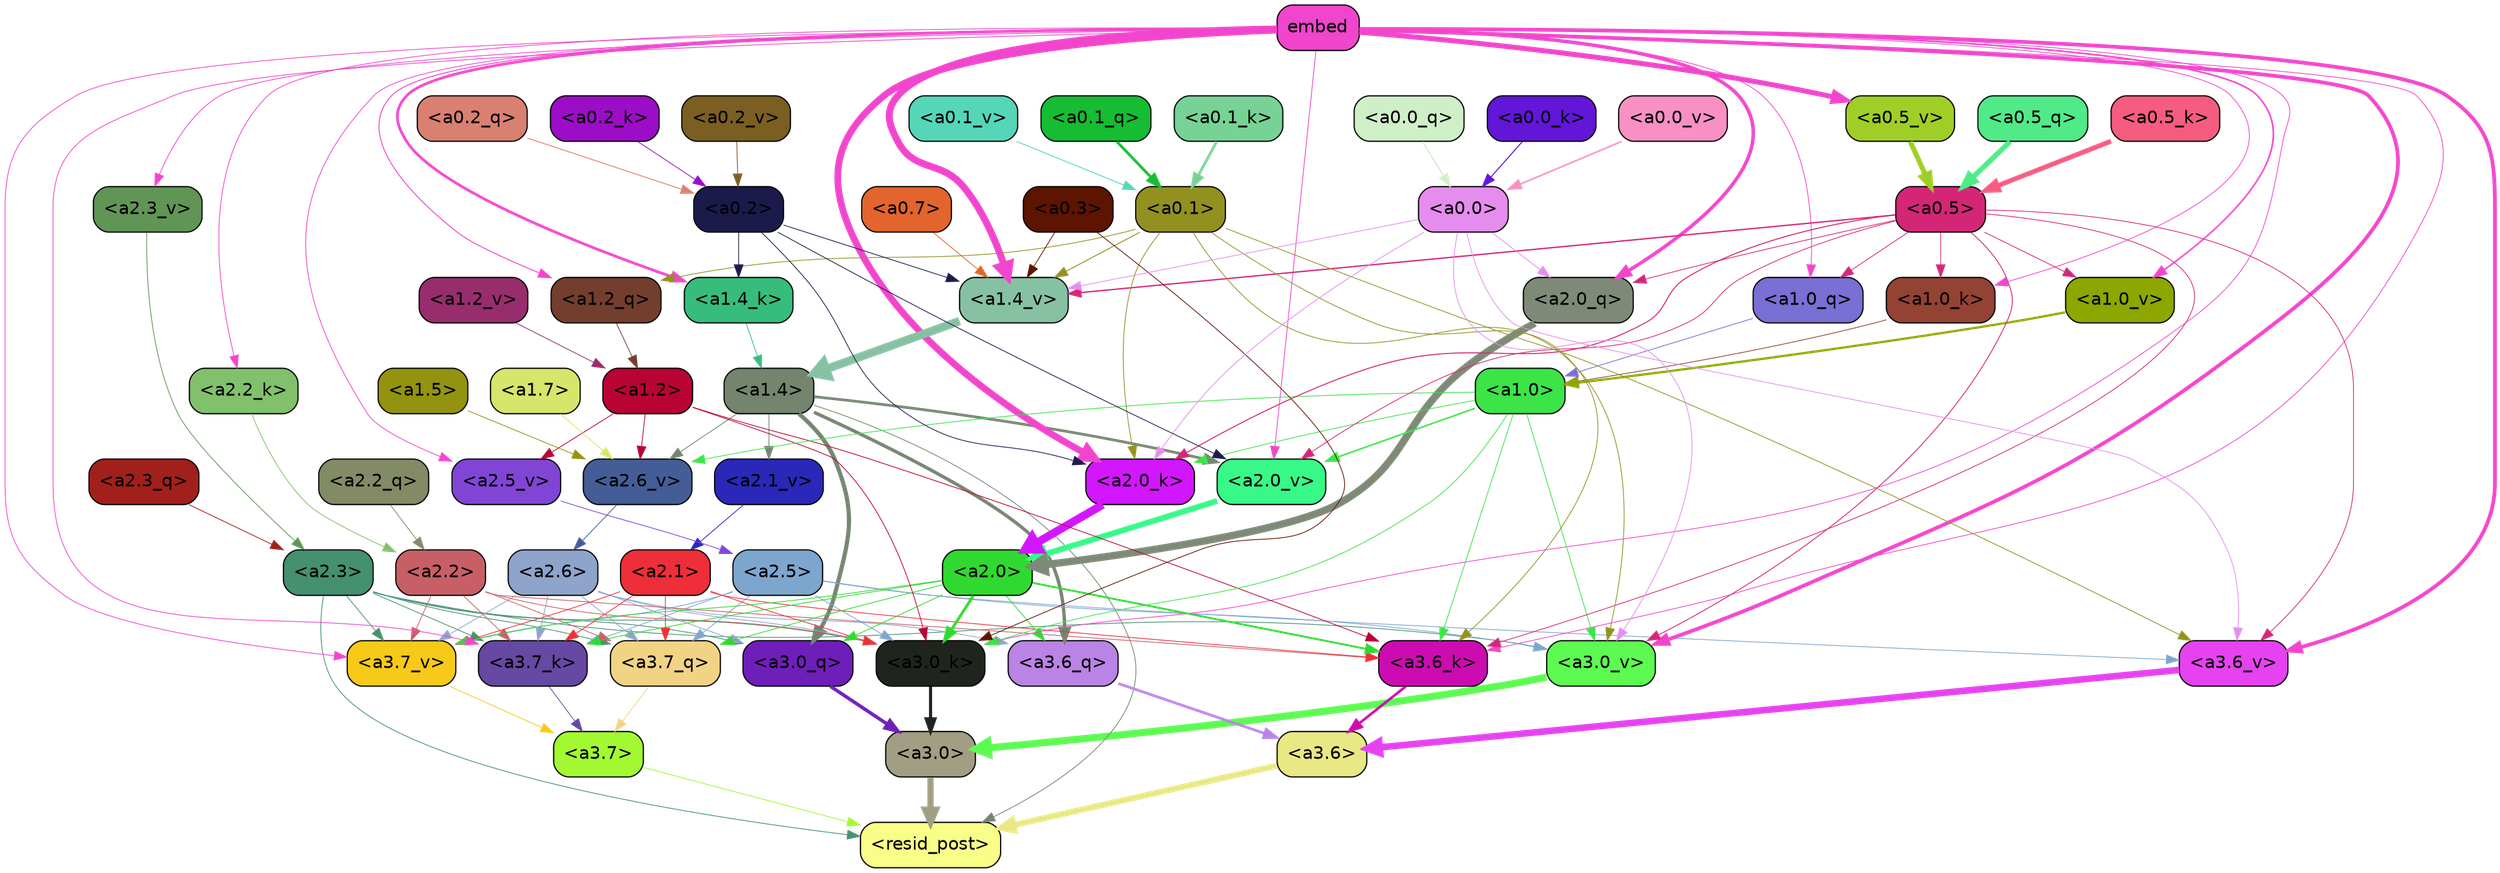 strict digraph "" {
	graph [bgcolor=transparent,
		layout=dot,
		overlap=false,
		splines=true
	];
	"<a3.7>"	[color=black,
		fillcolor="#a2f931",
		fontname=Helvetica,
		shape=box,
		style="filled, rounded"];
	"<resid_post>"	[color=black,
		fillcolor="#f8fe87",
		fontname=Helvetica,
		shape=box,
		style="filled, rounded"];
	"<a3.7>" -> "<resid_post>"	[color="#a2f931",
		penwidth=0.6];
	"<a3.6>"	[color=black,
		fillcolor="#e8e885",
		fontname=Helvetica,
		shape=box,
		style="filled, rounded"];
	"<a3.6>" -> "<resid_post>"	[color="#e8e885",
		penwidth=4.751612067222595];
	"<a3.0>"	[color=black,
		fillcolor="#a29e83",
		fontname=Helvetica,
		shape=box,
		style="filled, rounded"];
	"<a3.0>" -> "<resid_post>"	[color="#a29e83",
		penwidth=4.884142994880676];
	"<a2.3>"	[color=black,
		fillcolor="#45906f",
		fontname=Helvetica,
		shape=box,
		style="filled, rounded"];
	"<a2.3>" -> "<resid_post>"	[color="#45906f",
		penwidth=0.6];
	"<a3.7_q>"	[color=black,
		fillcolor="#f1d385",
		fontname=Helvetica,
		shape=box,
		style="filled, rounded"];
	"<a2.3>" -> "<a3.7_q>"	[color="#45906f",
		penwidth=0.6];
	"<a3.0_q>"	[color=black,
		fillcolor="#6e1eb9",
		fontname=Helvetica,
		shape=box,
		style="filled, rounded"];
	"<a2.3>" -> "<a3.0_q>"	[color="#45906f",
		penwidth=0.6];
	"<a3.7_k>"	[color=black,
		fillcolor="#6549a2",
		fontname=Helvetica,
		shape=box,
		style="filled, rounded"];
	"<a2.3>" -> "<a3.7_k>"	[color="#45906f",
		penwidth=0.6];
	"<a3.0_k>"	[color=black,
		fillcolor="#1f241c",
		fontname=Helvetica,
		shape=box,
		style="filled, rounded"];
	"<a2.3>" -> "<a3.0_k>"	[color="#45906f",
		penwidth=0.6];
	"<a3.7_v>"	[color=black,
		fillcolor="#f7c919",
		fontname=Helvetica,
		shape=box,
		style="filled, rounded"];
	"<a2.3>" -> "<a3.7_v>"	[color="#45906f",
		penwidth=0.6];
	"<a3.0_v>"	[color=black,
		fillcolor="#5dfa52",
		fontname=Helvetica,
		shape=box,
		style="filled, rounded"];
	"<a2.3>" -> "<a3.0_v>"	[color="#45906f",
		penwidth=0.6];
	"<a1.4>"	[color=black,
		fillcolor="#74846f",
		fontname=Helvetica,
		shape=box,
		style="filled, rounded"];
	"<a1.4>" -> "<resid_post>"	[color="#74846f",
		penwidth=0.6];
	"<a3.6_q>"	[color=black,
		fillcolor="#ba83e6",
		fontname=Helvetica,
		shape=box,
		style="filled, rounded"];
	"<a1.4>" -> "<a3.6_q>"	[color="#74846f",
		penwidth=2.6469622254371643];
	"<a1.4>" -> "<a3.0_q>"	[color="#74846f",
		penwidth=3.3040847778320312];
	"<a2.6_v>"	[color=black,
		fillcolor="#455d97",
		fontname=Helvetica,
		shape=box,
		style="filled, rounded"];
	"<a1.4>" -> "<a2.6_v>"	[color="#74846f",
		penwidth=0.6];
	"<a2.1_v>"	[color=black,
		fillcolor="#2928b8",
		fontname=Helvetica,
		shape=box,
		style="filled, rounded"];
	"<a1.4>" -> "<a2.1_v>"	[color="#74846f",
		penwidth=0.6];
	"<a2.0_v>"	[color=black,
		fillcolor="#38f888",
		fontname=Helvetica,
		shape=box,
		style="filled, rounded"];
	"<a1.4>" -> "<a2.0_v>"	[color="#74846f",
		penwidth=2.1286070346832275];
	"<a3.7_q>" -> "<a3.7>"	[color="#f1d385",
		penwidth=0.6];
	"<a3.6_q>" -> "<a3.6>"	[color="#ba83e6",
		penwidth=2.091020345687866];
	"<a3.0_q>" -> "<a3.0>"	[color="#6e1eb9",
		penwidth=2.7421876192092896];
	"<a3.7_k>" -> "<a3.7>"	[color="#6549a2",
		penwidth=0.6];
	"<a3.6_k>"	[color=black,
		fillcolor="#cc0cb1",
		fontname=Helvetica,
		shape=box,
		style="filled, rounded"];
	"<a3.6_k>" -> "<a3.6>"	[color="#cc0cb1",
		penwidth=2.048597991466522];
	"<a3.0_k>" -> "<a3.0>"	[color="#1f241c",
		penwidth=2.476402521133423];
	"<a3.7_v>" -> "<a3.7>"	[color="#f7c919",
		penwidth=0.6];
	"<a3.6_v>"	[color=black,
		fillcolor="#e642f0",
		fontname=Helvetica,
		shape=box,
		style="filled, rounded"];
	"<a3.6_v>" -> "<a3.6>"	[color="#e642f0",
		penwidth=5.2550448179244995];
	"<a3.0_v>" -> "<a3.0>"	[color="#5dfa52",
		penwidth=5.652270674705505];
	"<a2.6>"	[color=black,
		fillcolor="#8fa4cb",
		fontname=Helvetica,
		shape=box,
		style="filled, rounded"];
	"<a2.6>" -> "<a3.7_q>"	[color="#8fa4cb",
		penwidth=0.6];
	"<a2.6>" -> "<a3.6_q>"	[color="#8fa4cb",
		penwidth=0.6];
	"<a2.6>" -> "<a3.0_q>"	[color="#8fa4cb",
		penwidth=0.6];
	"<a2.6>" -> "<a3.7_k>"	[color="#8fa4cb",
		penwidth=0.6];
	"<a2.6>" -> "<a3.0_k>"	[color="#8fa4cb",
		penwidth=0.6];
	"<a2.6>" -> "<a3.7_v>"	[color="#8fa4cb",
		penwidth=0.6];
	"<a2.5>"	[color=black,
		fillcolor="#7da6ce",
		fontname=Helvetica,
		shape=box,
		style="filled, rounded"];
	"<a2.5>" -> "<a3.7_q>"	[color="#7da6ce",
		penwidth=0.6];
	"<a2.5>" -> "<a3.7_k>"	[color="#7da6ce",
		penwidth=0.6];
	"<a2.5>" -> "<a3.0_k>"	[color="#7da6ce",
		penwidth=0.6];
	"<a2.5>" -> "<a3.7_v>"	[color="#7da6ce",
		penwidth=0.6];
	"<a2.5>" -> "<a3.6_v>"	[color="#7da6ce",
		penwidth=0.6];
	"<a2.5>" -> "<a3.0_v>"	[color="#7da6ce",
		penwidth=0.6];
	"<a2.2>"	[color=black,
		fillcolor="#c85f67",
		fontname=Helvetica,
		shape=box,
		style="filled, rounded"];
	"<a2.2>" -> "<a3.7_q>"	[color="#c85f67",
		penwidth=0.6];
	"<a2.2>" -> "<a3.7_k>"	[color="#c85f67",
		penwidth=0.6];
	"<a2.2>" -> "<a3.6_k>"	[color="#c85f67",
		penwidth=0.6];
	"<a2.2>" -> "<a3.0_k>"	[color="#c85f67",
		penwidth=0.6];
	"<a2.2>" -> "<a3.7_v>"	[color="#c85f67",
		penwidth=0.6];
	"<a2.1>"	[color=black,
		fillcolor="#ee2e38",
		fontname=Helvetica,
		shape=box,
		style="filled, rounded"];
	"<a2.1>" -> "<a3.7_q>"	[color="#ee2e38",
		penwidth=0.6];
	"<a2.1>" -> "<a3.7_k>"	[color="#ee2e38",
		penwidth=0.6];
	"<a2.1>" -> "<a3.6_k>"	[color="#ee2e38",
		penwidth=0.6];
	"<a2.1>" -> "<a3.0_k>"	[color="#ee2e38",
		penwidth=0.6];
	"<a2.1>" -> "<a3.7_v>"	[color="#ee2e38",
		penwidth=0.6];
	"<a2.0>"	[color=black,
		fillcolor="#30d92f",
		fontname=Helvetica,
		shape=box,
		style="filled, rounded"];
	"<a2.0>" -> "<a3.7_q>"	[color="#30d92f",
		penwidth=0.6];
	"<a2.0>" -> "<a3.6_q>"	[color="#30d92f",
		penwidth=0.6];
	"<a2.0>" -> "<a3.0_q>"	[color="#30d92f",
		penwidth=0.6];
	"<a2.0>" -> "<a3.7_k>"	[color="#30d92f",
		penwidth=0.6];
	"<a2.0>" -> "<a3.6_k>"	[color="#30d92f",
		penwidth=1.4757367372512817];
	"<a2.0>" -> "<a3.0_k>"	[color="#30d92f",
		penwidth=2.2137351036071777];
	"<a2.0>" -> "<a3.7_v>"	[color="#30d92f",
		penwidth=0.6];
	embed	[color=black,
		fillcolor="#f045cc",
		fontname=Helvetica,
		shape=box,
		style="filled, rounded"];
	embed -> "<a3.7_k>"	[color="#f045cc",
		penwidth=0.6];
	embed -> "<a3.6_k>"	[color="#f045cc",
		penwidth=0.6];
	embed -> "<a3.0_k>"	[color="#f045cc",
		penwidth=0.6];
	embed -> "<a3.7_v>"	[color="#f045cc",
		penwidth=0.6];
	embed -> "<a3.6_v>"	[color="#f045cc",
		penwidth=2.9582033157348633];
	embed -> "<a3.0_v>"	[color="#f045cc",
		penwidth=2.972973108291626];
	"<a2.0_q>"	[color=black,
		fillcolor="#7e8a77",
		fontname=Helvetica,
		shape=box,
		style="filled, rounded"];
	embed -> "<a2.0_q>"	[color="#f045cc",
		penwidth=2.7699792869389057];
	"<a2.2_k>"	[color=black,
		fillcolor="#82c16b",
		fontname=Helvetica,
		shape=box,
		style="filled, rounded"];
	embed -> "<a2.2_k>"	[color="#f045cc",
		penwidth=0.6];
	"<a2.0_k>"	[color=black,
		fillcolor="#d216fd",
		fontname=Helvetica,
		shape=box,
		style="filled, rounded"];
	embed -> "<a2.0_k>"	[color="#f045cc",
		penwidth=5.362775564193726];
	"<a2.5_v>"	[color=black,
		fillcolor="#8145d5",
		fontname=Helvetica,
		shape=box,
		style="filled, rounded"];
	embed -> "<a2.5_v>"	[color="#f045cc",
		penwidth=0.6];
	"<a2.3_v>"	[color=black,
		fillcolor="#619556",
		fontname=Helvetica,
		shape=box,
		style="filled, rounded"];
	embed -> "<a2.3_v>"	[color="#f045cc",
		penwidth=0.6];
	embed -> "<a2.0_v>"	[color="#f045cc",
		penwidth=0.6];
	"<a1.2_q>"	[color=black,
		fillcolor="#733e2d",
		fontname=Helvetica,
		shape=box,
		style="filled, rounded"];
	embed -> "<a1.2_q>"	[color="#f045cc",
		penwidth=0.7193574905395508];
	"<a1.0_q>"	[color=black,
		fillcolor="#796fd4",
		fontname=Helvetica,
		shape=box,
		style="filled, rounded"];
	embed -> "<a1.0_q>"	[color="#f045cc",
		penwidth=0.6];
	"<a1.4_k>"	[color=black,
		fillcolor="#36bd7c",
		fontname=Helvetica,
		shape=box,
		style="filled, rounded"];
	embed -> "<a1.4_k>"	[color="#f045cc",
		penwidth=2.147887945175171];
	"<a1.0_k>"	[color=black,
		fillcolor="#934233",
		fontname=Helvetica,
		shape=box,
		style="filled, rounded"];
	embed -> "<a1.0_k>"	[color="#f045cc",
		penwidth=0.6];
	"<a1.4_v>"	[color=black,
		fillcolor="#87c1a3",
		fontname=Helvetica,
		shape=box,
		style="filled, rounded"];
	embed -> "<a1.4_v>"	[color="#f045cc",
		penwidth=5.545122385025024];
	"<a1.0_v>"	[color=black,
		fillcolor="#8da700",
		fontname=Helvetica,
		shape=box,
		style="filled, rounded"];
	embed -> "<a1.0_v>"	[color="#f045cc",
		penwidth=1.26444411277771];
	"<a0.5_v>"	[color=black,
		fillcolor="#9fcf26",
		fontname=Helvetica,
		shape=box,
		style="filled, rounded"];
	embed -> "<a0.5_v>"	[color="#f045cc",
		penwidth=3.991437017917633];
	"<a1.2>"	[color=black,
		fillcolor="#b80334",
		fontname=Helvetica,
		shape=box,
		style="filled, rounded"];
	"<a1.2>" -> "<a3.6_k>"	[color="#b80334",
		penwidth=0.6];
	"<a1.2>" -> "<a3.0_k>"	[color="#b80334",
		penwidth=0.6];
	"<a1.2>" -> "<a2.6_v>"	[color="#b80334",
		penwidth=0.6];
	"<a1.2>" -> "<a2.5_v>"	[color="#b80334",
		penwidth=0.6];
	"<a1.0>"	[color=black,
		fillcolor="#3ce448",
		fontname=Helvetica,
		shape=box,
		style="filled, rounded"];
	"<a1.0>" -> "<a3.6_k>"	[color="#3ce448",
		penwidth=0.6];
	"<a1.0>" -> "<a3.0_k>"	[color="#3ce448",
		penwidth=0.6];
	"<a1.0>" -> "<a3.0_v>"	[color="#3ce448",
		penwidth=0.6];
	"<a1.0>" -> "<a2.0_k>"	[color="#3ce448",
		penwidth=0.6];
	"<a1.0>" -> "<a2.6_v>"	[color="#3ce448",
		penwidth=0.6];
	"<a1.0>" -> "<a2.0_v>"	[color="#3ce448",
		penwidth=1.2240618467330933];
	"<a0.5>"	[color=black,
		fillcolor="#d42677",
		fontname=Helvetica,
		shape=box,
		style="filled, rounded"];
	"<a0.5>" -> "<a3.6_k>"	[color="#d42677",
		penwidth=0.6];
	"<a0.5>" -> "<a3.6_v>"	[color="#d42677",
		penwidth=0.6];
	"<a0.5>" -> "<a3.0_v>"	[color="#d42677",
		penwidth=0.6790935099124908];
	"<a0.5>" -> "<a2.0_q>"	[color="#d42677",
		penwidth=0.6];
	"<a0.5>" -> "<a2.0_k>"	[color="#d42677",
		penwidth=0.7897988557815552];
	"<a0.5>" -> "<a2.0_v>"	[color="#d42677",
		penwidth=0.6];
	"<a0.5>" -> "<a1.0_q>"	[color="#d42677",
		penwidth=0.6];
	"<a0.5>" -> "<a1.0_k>"	[color="#d42677",
		penwidth=0.6];
	"<a0.5>" -> "<a1.4_v>"	[color="#d42677",
		penwidth=1.0479987859725952];
	"<a0.5>" -> "<a1.0_v>"	[color="#d42677",
		penwidth=0.6];
	"<a0.1>"	[color=black,
		fillcolor="#929120",
		fontname=Helvetica,
		shape=box,
		style="filled, rounded"];
	"<a0.1>" -> "<a3.6_k>"	[color="#929120",
		penwidth=0.6];
	"<a0.1>" -> "<a3.6_v>"	[color="#929120",
		penwidth=0.6];
	"<a0.1>" -> "<a3.0_v>"	[color="#929120",
		penwidth=0.6];
	"<a0.1>" -> "<a2.0_k>"	[color="#929120",
		penwidth=0.6];
	"<a0.1>" -> "<a1.2_q>"	[color="#929120",
		penwidth=0.6];
	"<a0.1>" -> "<a1.4_v>"	[color="#929120",
		penwidth=0.7031502723693848];
	"<a0.3>"	[color=black,
		fillcolor="#5d1400",
		fontname=Helvetica,
		shape=box,
		style="filled, rounded"];
	"<a0.3>" -> "<a3.0_k>"	[color="#5d1400",
		penwidth=0.6];
	"<a0.3>" -> "<a1.4_v>"	[color="#5d1400",
		penwidth=0.6];
	"<a0.0>"	[color=black,
		fillcolor="#e58ded",
		fontname=Helvetica,
		shape=box,
		style="filled, rounded"];
	"<a0.0>" -> "<a3.6_v>"	[color="#e58ded",
		penwidth=0.6];
	"<a0.0>" -> "<a3.0_v>"	[color="#e58ded",
		penwidth=0.6];
	"<a0.0>" -> "<a2.0_q>"	[color="#e58ded",
		penwidth=0.6];
	"<a0.0>" -> "<a2.0_k>"	[color="#e58ded",
		penwidth=0.6];
	"<a0.0>" -> "<a1.4_v>"	[color="#e58ded",
		penwidth=0.6];
	"<a2.3_q>"	[color=black,
		fillcolor="#a1201b",
		fontname=Helvetica,
		shape=box,
		style="filled, rounded"];
	"<a2.3_q>" -> "<a2.3>"	[color="#a1201b",
		penwidth=0.6];
	"<a2.2_q>"	[color=black,
		fillcolor="#838b66",
		fontname=Helvetica,
		shape=box,
		style="filled, rounded"];
	"<a2.2_q>" -> "<a2.2>"	[color="#838b66",
		penwidth=0.6];
	"<a2.0_q>" -> "<a2.0>"	[color="#7e8a77",
		penwidth=5.819834470748901];
	"<a2.2_k>" -> "<a2.2>"	[color="#82c16b",
		penwidth=0.6];
	"<a2.0_k>" -> "<a2.0>"	[color="#d216fd",
		penwidth=6.470837593078613];
	"<a2.6_v>" -> "<a2.6>"	[color="#455d97",
		penwidth=0.6];
	"<a2.5_v>" -> "<a2.5>"	[color="#8145d5",
		penwidth=0.6];
	"<a2.3_v>" -> "<a2.3>"	[color="#619556",
		penwidth=0.6];
	"<a2.1_v>" -> "<a2.1>"	[color="#2928b8",
		penwidth=0.6];
	"<a2.0_v>" -> "<a2.0>"	[color="#38f888",
		penwidth=4.5950857400894165];
	"<a0.2>"	[color=black,
		fillcolor="#1b1a4b",
		fontname=Helvetica,
		shape=box,
		style="filled, rounded"];
	"<a0.2>" -> "<a2.0_k>"	[color="#1b1a4b",
		penwidth=0.6];
	"<a0.2>" -> "<a2.0_v>"	[color="#1b1a4b",
		penwidth=0.6];
	"<a0.2>" -> "<a1.4_k>"	[color="#1b1a4b",
		penwidth=0.6];
	"<a0.2>" -> "<a1.4_v>"	[color="#1b1a4b",
		penwidth=0.6];
	"<a1.7>"	[color=black,
		fillcolor="#d7e56b",
		fontname=Helvetica,
		shape=box,
		style="filled, rounded"];
	"<a1.7>" -> "<a2.6_v>"	[color="#d7e56b",
		penwidth=0.6];
	"<a1.5>"	[color=black,
		fillcolor="#939310",
		fontname=Helvetica,
		shape=box,
		style="filled, rounded"];
	"<a1.5>" -> "<a2.6_v>"	[color="#939310",
		penwidth=0.6];
	"<a1.2_q>" -> "<a1.2>"	[color="#733e2d",
		penwidth=0.6];
	"<a1.0_q>" -> "<a1.0>"	[color="#796fd4",
		penwidth=0.6];
	"<a1.4_k>" -> "<a1.4>"	[color="#36bd7c",
		penwidth=0.6];
	"<a1.0_k>" -> "<a1.0>"	[color="#934233",
		penwidth=0.6];
	"<a1.4_v>" -> "<a1.4>"	[color="#87c1a3",
		penwidth=6.635385513305664];
	"<a1.2_v>"	[color=black,
		fillcolor="#972d6d",
		fontname=Helvetica,
		shape=box,
		style="filled, rounded"];
	"<a1.2_v>" -> "<a1.2>"	[color="#972d6d",
		penwidth=0.6];
	"<a1.0_v>" -> "<a1.0>"	[color="#8da700",
		penwidth=1.807669460773468];
	"<a0.7>"	[color=black,
		fillcolor="#e3642c",
		fontname=Helvetica,
		shape=box,
		style="filled, rounded"];
	"<a0.7>" -> "<a1.4_v>"	[color="#e3642c",
		penwidth=0.6];
	"<a0.5_q>"	[color=black,
		fillcolor="#51ea88",
		fontname=Helvetica,
		shape=box,
		style="filled, rounded"];
	"<a0.5_q>" -> "<a0.5>"	[color="#51ea88",
		penwidth=4.201210081577301];
	"<a0.2_q>"	[color=black,
		fillcolor="#da8072",
		fontname=Helvetica,
		shape=box,
		style="filled, rounded"];
	"<a0.2_q>" -> "<a0.2>"	[color="#da8072",
		penwidth=0.6669397354125977];
	"<a0.1_q>"	[color=black,
		fillcolor="#16bc32",
		fontname=Helvetica,
		shape=box,
		style="filled, rounded"];
	"<a0.1_q>" -> "<a0.1>"	[color="#16bc32",
		penwidth=2.1428754329681396];
	"<a0.0_q>"	[color=black,
		fillcolor="#cfefc7",
		fontname=Helvetica,
		shape=box,
		style="filled, rounded"];
	"<a0.0_q>" -> "<a0.0>"	[color="#cfefc7",
		penwidth=0.9431536197662354];
	"<a0.5_k>"	[color=black,
		fillcolor="#f65c80",
		fontname=Helvetica,
		shape=box,
		style="filled, rounded"];
	"<a0.5_k>" -> "<a0.5>"	[color="#f65c80",
		penwidth=3.780391812324524];
	"<a0.2_k>"	[color=black,
		fillcolor="#9c0dc7",
		fontname=Helvetica,
		shape=box,
		style="filled, rounded"];
	"<a0.2_k>" -> "<a0.2>"	[color="#9c0dc7",
		penwidth=0.6];
	"<a0.1_k>"	[color=black,
		fillcolor="#77d395",
		fontname=Helvetica,
		shape=box,
		style="filled, rounded"];
	"<a0.1_k>" -> "<a0.1>"	[color="#77d395",
		penwidth=2.0809476375579834];
	"<a0.0_k>"	[color=black,
		fillcolor="#6116d8",
		fontname=Helvetica,
		shape=box,
		style="filled, rounded"];
	"<a0.0_k>" -> "<a0.0>"	[color="#6116d8",
		penwidth=0.8123311996459961];
	"<a0.5_v>" -> "<a0.5>"	[color="#9fcf26",
		penwidth=4.0294036865234375];
	"<a0.2_v>"	[color=black,
		fillcolor="#7b5e21",
		fontname=Helvetica,
		shape=box,
		style="filled, rounded"];
	"<a0.2_v>" -> "<a0.2>"	[color="#7b5e21",
		penwidth=0.6];
	"<a0.1_v>"	[color=black,
		fillcolor="#55d6b8",
		fontname=Helvetica,
		shape=box,
		style="filled, rounded"];
	"<a0.1_v>" -> "<a0.1>"	[color="#55d6b8",
		penwidth=0.6631441116333008];
	"<a0.0_v>"	[color=black,
		fillcolor="#f890c3",
		fontname=Helvetica,
		shape=box,
		style="filled, rounded"];
	"<a0.0_v>" -> "<a0.0>"	[color="#f890c3",
		penwidth=1.2803640365600586];
}
